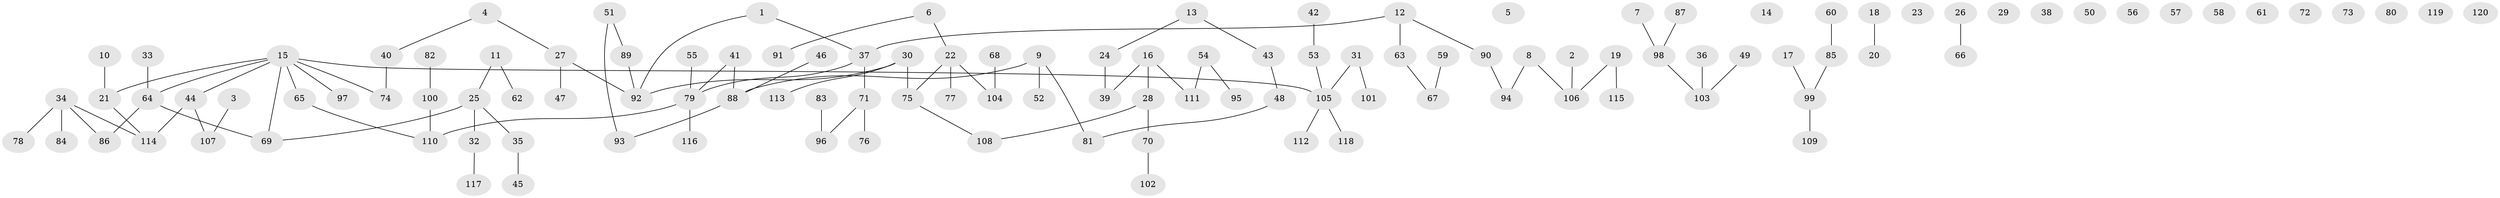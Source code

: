 // coarse degree distribution, {7: 0.017543859649122806, 2: 0.14035087719298245, 1: 0.3684210526315789, 3: 0.10526315789473684, 0: 0.2982456140350877, 4: 0.05263157894736842, 8: 0.017543859649122806}
// Generated by graph-tools (version 1.1) at 2025/16/03/04/25 18:16:33]
// undirected, 120 vertices, 106 edges
graph export_dot {
graph [start="1"]
  node [color=gray90,style=filled];
  1;
  2;
  3;
  4;
  5;
  6;
  7;
  8;
  9;
  10;
  11;
  12;
  13;
  14;
  15;
  16;
  17;
  18;
  19;
  20;
  21;
  22;
  23;
  24;
  25;
  26;
  27;
  28;
  29;
  30;
  31;
  32;
  33;
  34;
  35;
  36;
  37;
  38;
  39;
  40;
  41;
  42;
  43;
  44;
  45;
  46;
  47;
  48;
  49;
  50;
  51;
  52;
  53;
  54;
  55;
  56;
  57;
  58;
  59;
  60;
  61;
  62;
  63;
  64;
  65;
  66;
  67;
  68;
  69;
  70;
  71;
  72;
  73;
  74;
  75;
  76;
  77;
  78;
  79;
  80;
  81;
  82;
  83;
  84;
  85;
  86;
  87;
  88;
  89;
  90;
  91;
  92;
  93;
  94;
  95;
  96;
  97;
  98;
  99;
  100;
  101;
  102;
  103;
  104;
  105;
  106;
  107;
  108;
  109;
  110;
  111;
  112;
  113;
  114;
  115;
  116;
  117;
  118;
  119;
  120;
  1 -- 37;
  1 -- 92;
  2 -- 106;
  3 -- 107;
  4 -- 27;
  4 -- 40;
  6 -- 22;
  6 -- 91;
  7 -- 98;
  8 -- 94;
  8 -- 106;
  9 -- 52;
  9 -- 81;
  9 -- 88;
  10 -- 21;
  11 -- 25;
  11 -- 62;
  12 -- 37;
  12 -- 63;
  12 -- 90;
  13 -- 24;
  13 -- 43;
  15 -- 21;
  15 -- 44;
  15 -- 64;
  15 -- 65;
  15 -- 69;
  15 -- 74;
  15 -- 97;
  15 -- 105;
  16 -- 28;
  16 -- 39;
  16 -- 111;
  17 -- 99;
  18 -- 20;
  19 -- 106;
  19 -- 115;
  21 -- 114;
  22 -- 75;
  22 -- 77;
  22 -- 104;
  24 -- 39;
  25 -- 32;
  25 -- 35;
  25 -- 69;
  26 -- 66;
  27 -- 47;
  27 -- 92;
  28 -- 70;
  28 -- 108;
  30 -- 75;
  30 -- 92;
  30 -- 113;
  31 -- 101;
  31 -- 105;
  32 -- 117;
  33 -- 64;
  34 -- 78;
  34 -- 84;
  34 -- 86;
  34 -- 114;
  35 -- 45;
  36 -- 103;
  37 -- 71;
  37 -- 79;
  40 -- 74;
  41 -- 79;
  41 -- 88;
  42 -- 53;
  43 -- 48;
  44 -- 107;
  44 -- 114;
  46 -- 88;
  48 -- 81;
  49 -- 103;
  51 -- 89;
  51 -- 93;
  53 -- 105;
  54 -- 95;
  54 -- 111;
  55 -- 79;
  59 -- 67;
  60 -- 85;
  63 -- 67;
  64 -- 69;
  64 -- 86;
  65 -- 110;
  68 -- 104;
  70 -- 102;
  71 -- 76;
  71 -- 96;
  75 -- 108;
  79 -- 110;
  79 -- 116;
  82 -- 100;
  83 -- 96;
  85 -- 99;
  87 -- 98;
  88 -- 93;
  89 -- 92;
  90 -- 94;
  98 -- 103;
  99 -- 109;
  100 -- 110;
  105 -- 112;
  105 -- 118;
}
